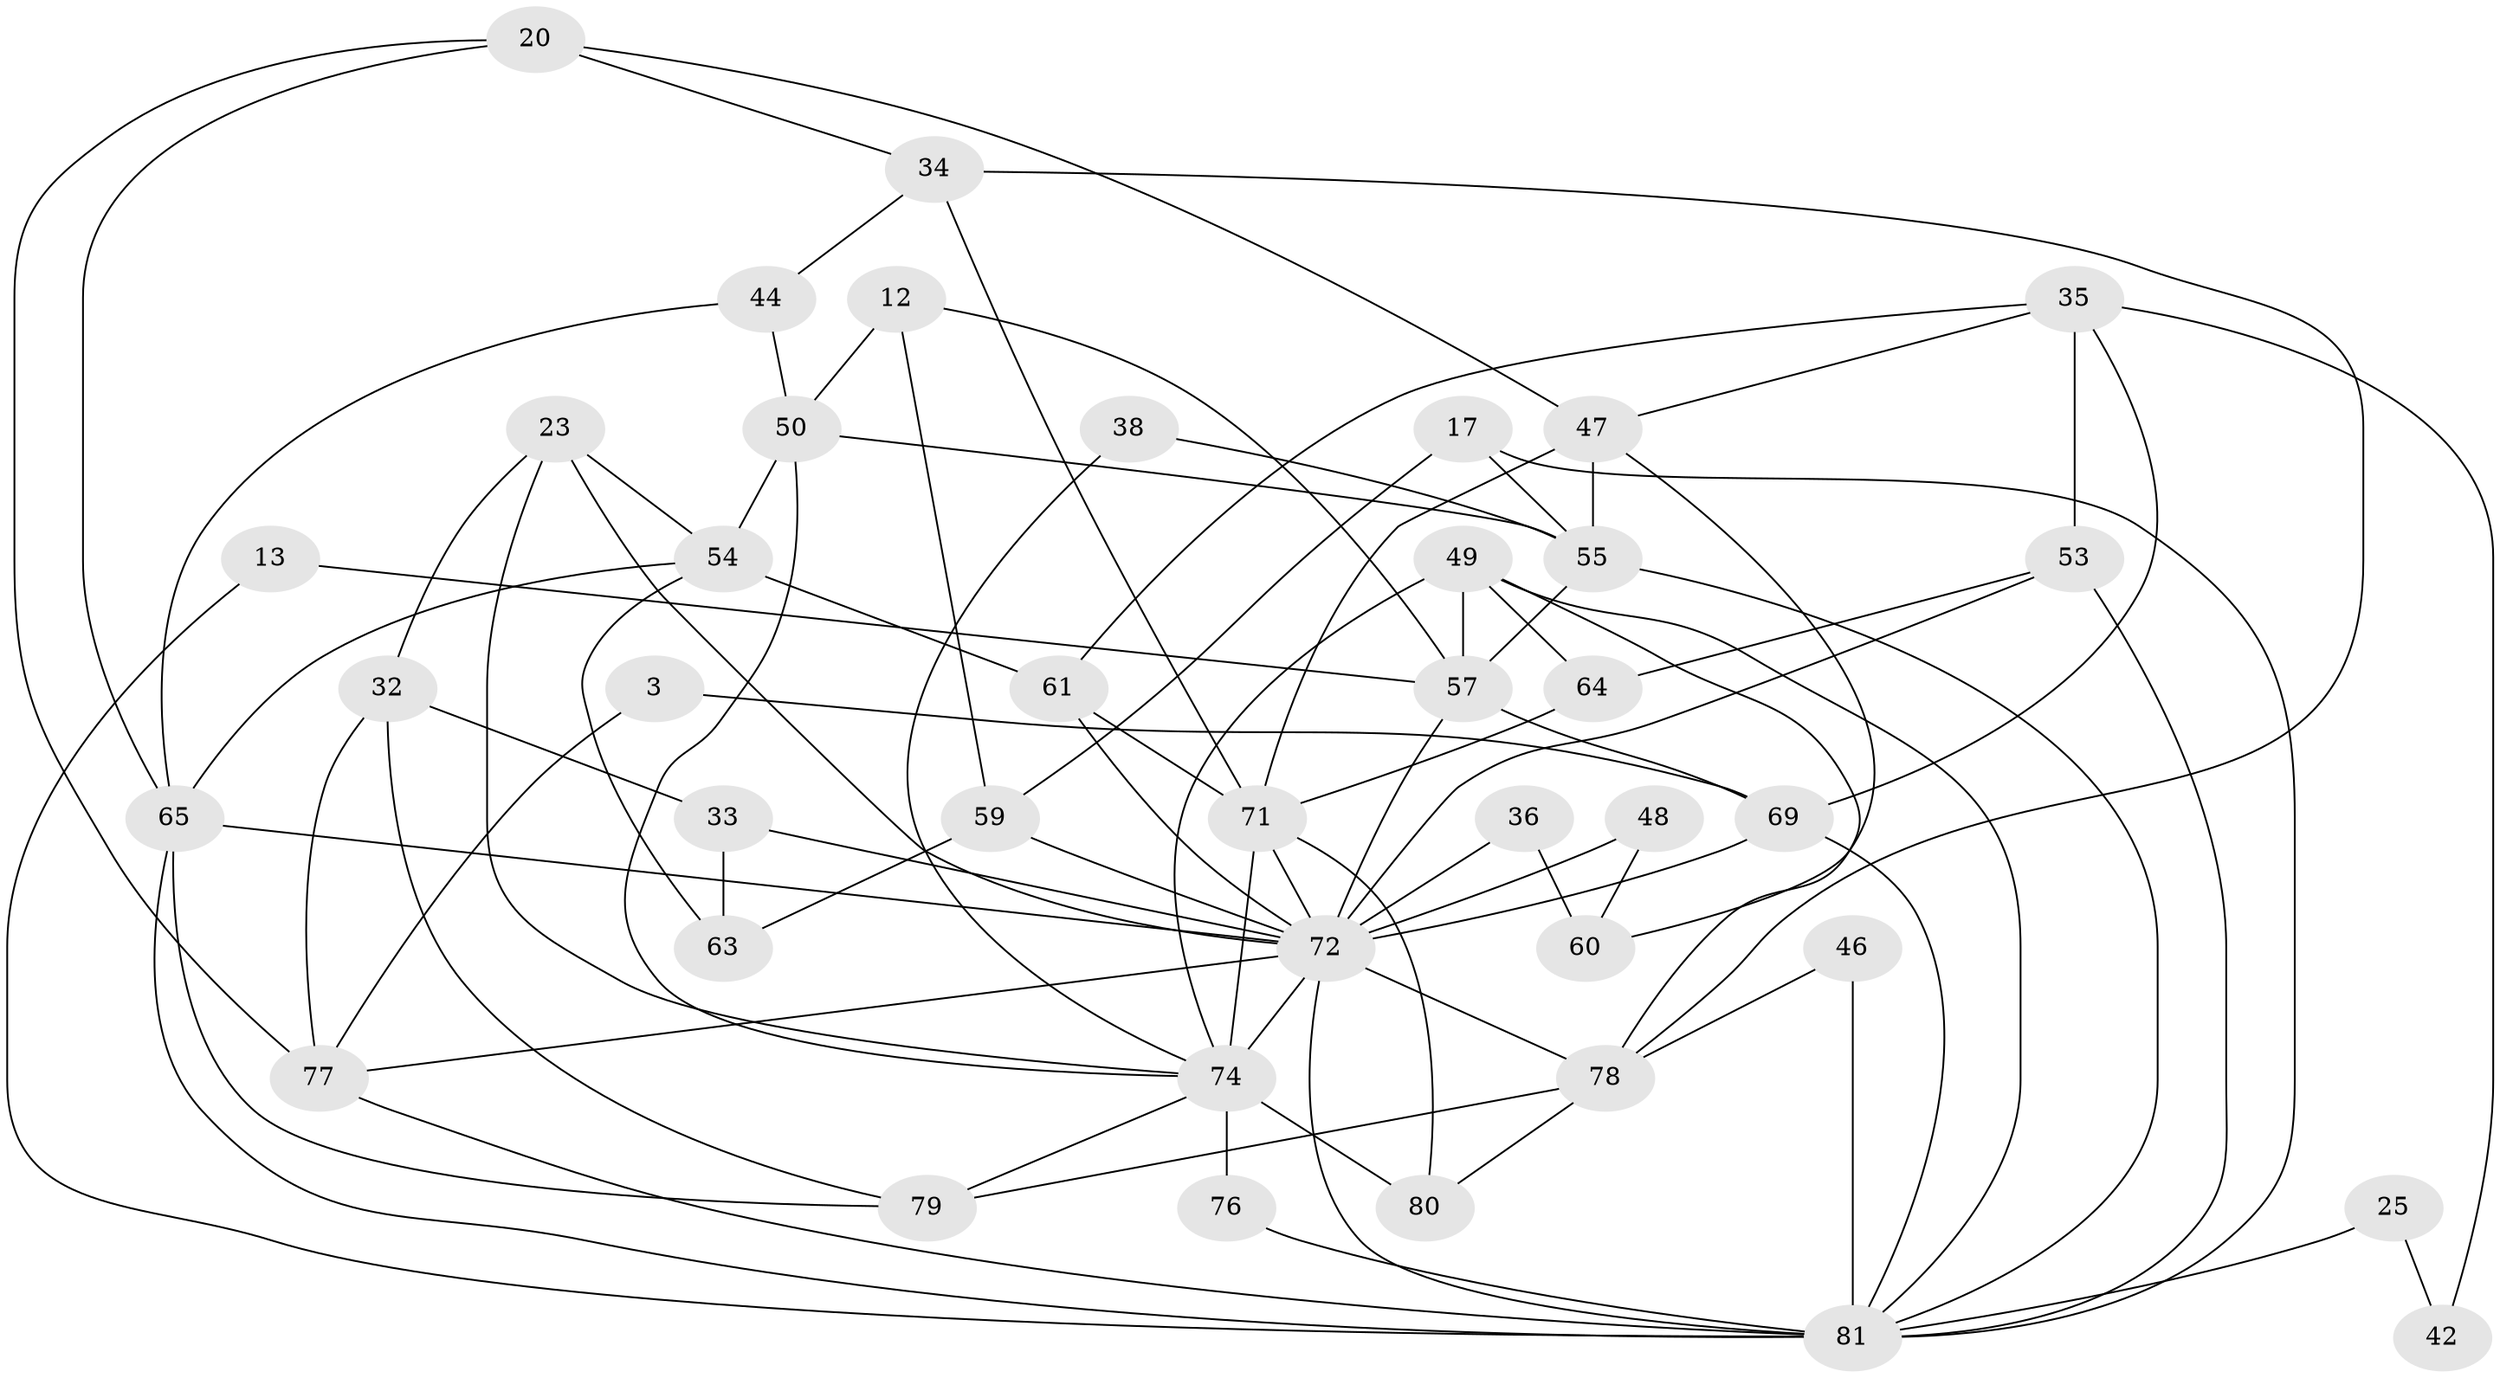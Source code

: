 // original degree distribution, {6: 0.09876543209876543, 4: 0.2839506172839506, 2: 0.12345679012345678, 5: 0.1728395061728395, 3: 0.2716049382716049, 7: 0.04938271604938271}
// Generated by graph-tools (version 1.1) at 2025/50/03/09/25 04:50:40]
// undirected, 40 vertices, 88 edges
graph export_dot {
graph [start="1"]
  node [color=gray90,style=filled];
  3;
  12;
  13;
  17;
  20;
  23;
  25;
  32;
  33;
  34;
  35;
  36;
  38;
  42;
  44;
  46;
  47 [super="+19"];
  48;
  49 [super="+43+27"];
  50;
  53 [super="+15+39"];
  54 [super="+29"];
  55 [super="+51+52"];
  57 [super="+18"];
  59;
  60;
  61;
  63;
  64 [super="+9"];
  65 [super="+41+37"];
  69;
  71 [super="+16+66"];
  72 [super="+58+70+62"];
  74 [super="+31"];
  76;
  77 [super="+75"];
  78 [super="+14"];
  79;
  80 [super="+73"];
  81 [super="+6+2+68+45"];
  3 -- 69;
  3 -- 77;
  12 -- 50;
  12 -- 59;
  12 -- 57;
  13 -- 57;
  13 -- 81;
  17 -- 55;
  17 -- 59;
  17 -- 81;
  20 -- 34;
  20 -- 47;
  20 -- 77;
  20 -- 65;
  23 -- 32;
  23 -- 74;
  23 -- 72;
  23 -- 54;
  25 -- 42;
  25 -- 81 [weight=2];
  32 -- 33;
  32 -- 79;
  32 -- 77;
  33 -- 63;
  33 -- 72;
  34 -- 44;
  34 -- 78;
  34 -- 71;
  35 -- 42;
  35 -- 47 [weight=2];
  35 -- 53 [weight=2];
  35 -- 61;
  35 -- 69;
  36 -- 72 [weight=2];
  36 -- 60;
  38 -- 55;
  38 -- 74;
  44 -- 50;
  44 -- 65;
  46 -- 78;
  46 -- 81;
  47 -- 60;
  47 -- 55 [weight=2];
  47 -- 71 [weight=3];
  48 -- 60;
  48 -- 72;
  49 -- 74 [weight=3];
  49 -- 64;
  49 -- 81 [weight=3];
  49 -- 57;
  49 -- 78 [weight=2];
  50 -- 55;
  50 -- 74;
  50 -- 54;
  53 -- 72 [weight=3];
  53 -- 64;
  53 -- 81;
  54 -- 63;
  54 -- 65;
  54 -- 61;
  55 -- 81 [weight=2];
  55 -- 57 [weight=3];
  57 -- 69;
  57 -- 72;
  59 -- 63;
  59 -- 72 [weight=2];
  61 -- 72;
  61 -- 71;
  64 -- 71;
  65 -- 81 [weight=3];
  65 -- 72 [weight=2];
  65 -- 79;
  69 -- 81;
  69 -- 72;
  71 -- 80;
  71 -- 72 [weight=3];
  71 -- 74 [weight=2];
  72 -- 78 [weight=2];
  72 -- 77 [weight=2];
  72 -- 81 [weight=3];
  72 -- 74 [weight=3];
  74 -- 76;
  74 -- 79;
  74 -- 80 [weight=2];
  76 -- 81 [weight=2];
  77 -- 81;
  78 -- 79;
  78 -- 80;
}
